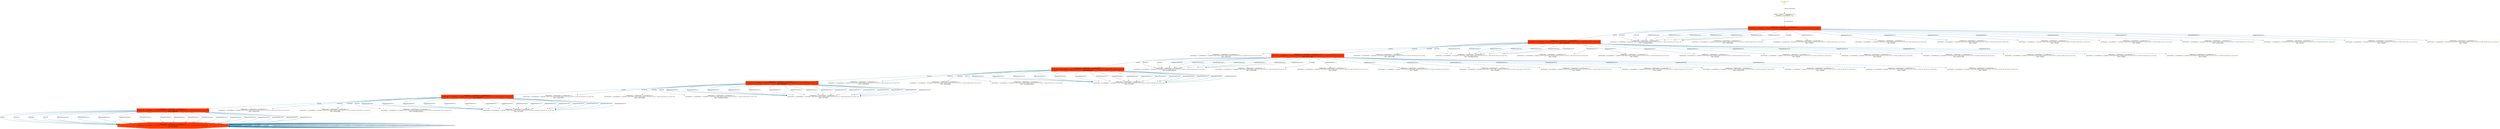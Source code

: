 digraph visited_states {
graph [nodesep=1.5, ranksep=1.5];
root [shape=invtriangle, color="#99BF38", fontsize=12, penwidth=2, label="root"];

root -> 0 [style = dotted, color = black, label="SETUP_CONSTANTS", fontsize=12];

0 [shape=box, color="#99BF38", fontsize=12, penwidth=2, label="maxX = 12,maxY = 7,normalPower = 5,\nwarpPower = 20,crashPower = 10"];

0 -> 1 [color = "#006391", label="INITIALISATION", fontsize=12];

1 [shape=box, style=filled, color="#FF3800", fontsize=12, penwidth=2, label="shipXPosition = 1,shipYPosition = 1,starXPosition = 6,\nstarYPosition = 4,currentPower = 30,astroids = \{(3\|-\>2),(3\|-\>5),(5\|-\>4),(6\|-\>4),(6\|-\>7),(7\|-\>1),(7\|-\>5),(7\|-\>7),(8\|-\>3),(10\|-\>6),(11\|-\>2),(12\|-\>5)\},\nalert = Ready"];

1 -> 2 [color = "#006391", label="moveUp", fontsize=12];
1 -> 3 [color = "#006391", label="moveDown", fontsize=12];
1 -> 4 [color = "#006391", label="moveRight", fontsize=12];
1 -> 3 [color = "#006391", label="moveLeft", fontsize=12];
1 -> 3 [color = "#006391", label="EngageWarpDrive(0,0)", fontsize=12];
1 -> 3 [color = "#006391", label="EngageWarpDrive(1,0)", fontsize=12];
1 -> 3 [color = "#006391", label="EngageWarpDrive(2,0)", fontsize=12];
1 -> 3 [color = "#006391", label="EngageWarpDrive(3,0)", fontsize=12];
1 -> 3 [color = "#006391", label="EngageWarpDrive(0,1)", fontsize=12];
1 -> 5 [color = "#006391", label="EngageWarpDrive(1,1)", fontsize=12];
1 -> 6 [color = "#006391", label="EngageWarpDrive(2,1)", fontsize=12];
1 -> 7 [color = "#006391", label="EngageWarpDrive(3,1)", fontsize=12];
1 -> 3 [color = "#006391", label="EngageWarpDrive(0,2)", fontsize=12];
1 -> 8 [color = "#006391", label="EngageWarpDrive(1,2)", fontsize=12];
1 -> 9 [color = "#006391", label="EngageWarpDrive(2,2)", fontsize=12];
1 -> 10 [color = "#006391", label="EngageWarpDrive(3,2)", fontsize=12];
1 -> 3 [color = "#006391", label="EngageWarpDrive(0,3)", fontsize=12];
1 -> 11 [color = "#006391", label="EngageWarpDrive(1,3)", fontsize=12];
1 -> 12 [color = "#006391", label="EngageWarpDrive(2,3)", fontsize=12];
1 -> 13 [color = "#006391", label="EngageWarpDrive(3,3)", fontsize=12];

2 [shape=box, style=filled, color="#FF3800", fontsize=12, penwidth=2, label="shipXPosition = 1,shipYPosition = 2,starXPosition = 6,\nstarYPosition = 4,currentPower = 25,astroids = \{(3\|-\>2),(3\|-\>5),(5\|-\>4),(6\|-\>4),(6\|-\>7),(7\|-\>1),(7\|-\>5),(7\|-\>7),(8\|-\>3),(10\|-\>6),(11\|-\>2),(12\|-\>5)\},\nalert = Moved_Up"];

2 -> 14 [color = "#006391", label="moveUp", fontsize=12];
2 -> 15 [color = "#006391", label="moveDown", fontsize=12];
2 -> 16 [color = "#006391", label="moveRight", fontsize=12];
2 -> 17 [color = "#006391", label="moveLeft", fontsize=12];
2 -> 17 [color = "#006391", label="EngageWarpDrive(0,0)", fontsize=12];
2 -> 17 [color = "#006391", label="EngageWarpDrive(1,0)", fontsize=12];
2 -> 17 [color = "#006391", label="EngageWarpDrive(2,0)", fontsize=12];
2 -> 17 [color = "#006391", label="EngageWarpDrive(3,0)", fontsize=12];
2 -> 17 [color = "#006391", label="EngageWarpDrive(0,1)", fontsize=12];
2 -> 18 [color = "#006391", label="EngageWarpDrive(1,1)", fontsize=12];
2 -> 19 [color = "#006391", label="EngageWarpDrive(2,1)", fontsize=12];
2 -> 20 [color = "#006391", label="EngageWarpDrive(3,1)", fontsize=12];
2 -> 17 [color = "#006391", label="EngageWarpDrive(0,2)", fontsize=12];
2 -> 21 [color = "#006391", label="EngageWarpDrive(1,2)", fontsize=12];
2 -> 22 [color = "#006391", label="EngageWarpDrive(2,2)", fontsize=12];
2 -> 23 [color = "#006391", label="EngageWarpDrive(3,2)", fontsize=12];
2 -> 17 [color = "#006391", label="EngageWarpDrive(0,3)", fontsize=12];
2 -> 24 [color = "#006391", label="EngageWarpDrive(1,3)", fontsize=12];
2 -> 25 [color = "#006391", label="EngageWarpDrive(2,3)", fontsize=12];
2 -> 26 [color = "#006391", label="EngageWarpDrive(3,3)", fontsize=12];

3 [shape=box, color="#F4E3C1", fontsize=12, penwidth=2, label="shipXPosition = 1,shipYPosition = 1,starXPosition = 6,\nstarYPosition = 4,currentPower = 30,astroids = \{(3\|-\>2),(3\|-\>5),(5\|-\>4),(6\|-\>4),(6\|-\>7),(7\|-\>1),(7\|-\>5),(7\|-\>7),(8\|-\>3),(10\|-\>6),(11\|-\>2),(12\|-\>5)\},\nalert = Exceeding_Boundry"];


4 [shape=box, color="#F4E3C1", fontsize=12, penwidth=2, label="shipXPosition = 2,shipYPosition = 1,starXPosition = 6,\nstarYPosition = 4,currentPower = 25,astroids = \{(3\|-\>2),(3\|-\>5),(5\|-\>4),(6\|-\>4),(6\|-\>7),(7\|-\>1),(7\|-\>5),(7\|-\>7),(8\|-\>3),(10\|-\>6),(11\|-\>2),(12\|-\>5)\},\nalert = Moved_Right"];


5 [shape=box, color="#F4E3C1", fontsize=12, penwidth=2, label="shipXPosition = 1,shipYPosition = 1,starXPosition = 6,\nstarYPosition = 4,currentPower = 10,astroids = \{(3\|-\>2),(3\|-\>5),(5\|-\>4),(6\|-\>4),(6\|-\>7),(7\|-\>1),(7\|-\>5),(7\|-\>7),(8\|-\>3),(10\|-\>6),(11\|-\>2),(12\|-\>5)\},\nalert = Warped"];


6 [shape=box, color="#F4E3C1", fontsize=12, penwidth=2, label="shipXPosition = 2,shipYPosition = 1,starXPosition = 6,\nstarYPosition = 4,currentPower = 10,astroids = \{(3\|-\>2),(3\|-\>5),(5\|-\>4),(6\|-\>4),(6\|-\>7),(7\|-\>1),(7\|-\>5),(7\|-\>7),(8\|-\>3),(10\|-\>6),(11\|-\>2),(12\|-\>5)\},\nalert = Warped"];


7 [shape=box, color="#F4E3C1", fontsize=12, penwidth=2, label="shipXPosition = 3,shipYPosition = 1,starXPosition = 6,\nstarYPosition = 4,currentPower = 10,astroids = \{(3\|-\>2),(3\|-\>5),(5\|-\>4),(6\|-\>4),(6\|-\>7),(7\|-\>1),(7\|-\>5),(7\|-\>7),(8\|-\>3),(10\|-\>6),(11\|-\>2),(12\|-\>5)\},\nalert = Warped"];


8 [shape=box, color="#F4E3C1", fontsize=12, penwidth=2, label="shipXPosition = 1,shipYPosition = 2,starXPosition = 6,\nstarYPosition = 4,currentPower = 10,astroids = \{(3\|-\>2),(3\|-\>5),(5\|-\>4),(6\|-\>4),(6\|-\>7),(7\|-\>1),(7\|-\>5),(7\|-\>7),(8\|-\>3),(10\|-\>6),(11\|-\>2),(12\|-\>5)\},\nalert = Warped"];


9 [shape=box, color="#F4E3C1", fontsize=12, penwidth=2, label="shipXPosition = 2,shipYPosition = 2,starXPosition = 6,\nstarYPosition = 4,currentPower = 10,astroids = \{(3\|-\>2),(3\|-\>5),(5\|-\>4),(6\|-\>4),(6\|-\>7),(7\|-\>1),(7\|-\>5),(7\|-\>7),(8\|-\>3),(10\|-\>6),(11\|-\>2),(12\|-\>5)\},\nalert = Warped"];


10 [shape=box, color="#F4E3C1", fontsize=12, penwidth=2, label="shipXPosition = 1,shipYPosition = 1,starXPosition = 6,\nstarYPosition = 4,currentPower = 20,astroids = \{(3\|-\>2),(3\|-\>5),(5\|-\>4),(6\|-\>4),(6\|-\>7),(7\|-\>1),(7\|-\>5),(7\|-\>7),(8\|-\>3),(10\|-\>6),(11\|-\>2),(12\|-\>5)\},\nalert = Astroid_Strike"];


11 [shape=box, color="#F4E3C1", fontsize=12, penwidth=2, label="shipXPosition = 1,shipYPosition = 3,starXPosition = 6,\nstarYPosition = 4,currentPower = 10,astroids = \{(3\|-\>2),(3\|-\>5),(5\|-\>4),(6\|-\>4),(6\|-\>7),(7\|-\>1),(7\|-\>5),(7\|-\>7),(8\|-\>3),(10\|-\>6),(11\|-\>2),(12\|-\>5)\},\nalert = Warped"];


12 [shape=box, color="#F4E3C1", fontsize=12, penwidth=2, label="shipXPosition = 2,shipYPosition = 3,starXPosition = 6,\nstarYPosition = 4,currentPower = 10,astroids = \{(3\|-\>2),(3\|-\>5),(5\|-\>4),(6\|-\>4),(6\|-\>7),(7\|-\>1),(7\|-\>5),(7\|-\>7),(8\|-\>3),(10\|-\>6),(11\|-\>2),(12\|-\>5)\},\nalert = Warped"];


13 [shape=box, color="#F4E3C1", fontsize=12, penwidth=2, label="shipXPosition = 3,shipYPosition = 3,starXPosition = 6,\nstarYPosition = 4,currentPower = 10,astroids = \{(3\|-\>2),(3\|-\>5),(5\|-\>4),(6\|-\>4),(6\|-\>7),(7\|-\>1),(7\|-\>5),(7\|-\>7),(8\|-\>3),(10\|-\>6),(11\|-\>2),(12\|-\>5)\},\nalert = Warped"];


14 [shape=box, color="#F4E3C1", fontsize=12, penwidth=2, label="shipXPosition = 1,shipYPosition = 3,starXPosition = 6,\nstarYPosition = 4,currentPower = 20,astroids = \{(3\|-\>2),(3\|-\>5),(5\|-\>4),(6\|-\>4),(6\|-\>7),(7\|-\>1),(7\|-\>5),(7\|-\>7),(8\|-\>3),(10\|-\>6),(11\|-\>2),(12\|-\>5)\},\nalert = Moved_Up"];


15 [shape=box, style=filled, color="#FF3800", fontsize=12, penwidth=2, label="shipXPosition = 1,shipYPosition = 1,starXPosition = 6,\nstarYPosition = 4,currentPower = 20,astroids = \{(3\|-\>2),(3\|-\>5),(5\|-\>4),(6\|-\>4),(6\|-\>7),(7\|-\>1),(7\|-\>5),(7\|-\>7),(8\|-\>3),(10\|-\>6),(11\|-\>2),(12\|-\>5)\},\nalert = Moved_Down"];

15 -> 27 [color = "#006391", label="moveUp", fontsize=12];
15 -> 28 [color = "#006391", label="moveDown", fontsize=12];
15 -> 29 [color = "#006391", label="moveRight", fontsize=12];
15 -> 28 [color = "#006391", label="moveLeft", fontsize=12];
15 -> 28 [color = "#006391", label="EngageWarpDrive(0,0)", fontsize=12];
15 -> 28 [color = "#006391", label="EngageWarpDrive(1,0)", fontsize=12];
15 -> 28 [color = "#006391", label="EngageWarpDrive(2,0)", fontsize=12];
15 -> 28 [color = "#006391", label="EngageWarpDrive(3,0)", fontsize=12];
15 -> 28 [color = "#006391", label="EngageWarpDrive(0,1)", fontsize=12];
15 -> 30 [color = "#006391", label="EngageWarpDrive(1,1)", fontsize=12];
15 -> 31 [color = "#006391", label="EngageWarpDrive(2,1)", fontsize=12];
15 -> 32 [color = "#006391", label="EngageWarpDrive(3,1)", fontsize=12];
15 -> 28 [color = "#006391", label="EngageWarpDrive(0,2)", fontsize=12];
15 -> 33 [color = "#006391", label="EngageWarpDrive(1,2)", fontsize=12];
15 -> 34 [color = "#006391", label="EngageWarpDrive(2,2)", fontsize=12];
15 -> 35 [color = "#006391", label="EngageWarpDrive(3,2)", fontsize=12];
15 -> 28 [color = "#006391", label="EngageWarpDrive(0,3)", fontsize=12];
15 -> 36 [color = "#006391", label="EngageWarpDrive(1,3)", fontsize=12];
15 -> 37 [color = "#006391", label="EngageWarpDrive(2,3)", fontsize=12];
15 -> 38 [color = "#006391", label="EngageWarpDrive(3,3)", fontsize=12];

16 [shape=box, color="#F4E3C1", fontsize=12, penwidth=2, label="shipXPosition = 2,shipYPosition = 2,starXPosition = 6,\nstarYPosition = 4,currentPower = 20,astroids = \{(3\|-\>2),(3\|-\>5),(5\|-\>4),(6\|-\>4),(6\|-\>7),(7\|-\>1),(7\|-\>5),(7\|-\>7),(8\|-\>3),(10\|-\>6),(11\|-\>2),(12\|-\>5)\},\nalert = Moved_Right"];


17 [shape=box, color="#F4E3C1", fontsize=12, penwidth=2, label="shipXPosition = 1,shipYPosition = 2,starXPosition = 6,\nstarYPosition = 4,currentPower = 25,astroids = \{(3\|-\>2),(3\|-\>5),(5\|-\>4),(6\|-\>4),(6\|-\>7),(7\|-\>1),(7\|-\>5),(7\|-\>7),(8\|-\>3),(10\|-\>6),(11\|-\>2),(12\|-\>5)\},\nalert = Exceeding_Boundry"];


18 [shape=box, color="#F4E3C1", fontsize=12, penwidth=2, label="shipXPosition = 1,shipYPosition = 1,starXPosition = 6,\nstarYPosition = 4,currentPower = 5,astroids = \{(3\|-\>2),(3\|-\>5),(5\|-\>4),(6\|-\>4),(6\|-\>7),(7\|-\>1),(7\|-\>5),(7\|-\>7),(8\|-\>3),(10\|-\>6),(11\|-\>2),(12\|-\>5)\},\nalert = Warped"];


19 [shape=box, color="#F4E3C1", fontsize=12, penwidth=2, label="shipXPosition = 2,shipYPosition = 1,starXPosition = 6,\nstarYPosition = 4,currentPower = 5,astroids = \{(3\|-\>2),(3\|-\>5),(5\|-\>4),(6\|-\>4),(6\|-\>7),(7\|-\>1),(7\|-\>5),(7\|-\>7),(8\|-\>3),(10\|-\>6),(11\|-\>2),(12\|-\>5)\},\nalert = Warped"];


20 [shape=box, color="#F4E3C1", fontsize=12, penwidth=2, label="shipXPosition = 3,shipYPosition = 1,starXPosition = 6,\nstarYPosition = 4,currentPower = 5,astroids = \{(3\|-\>2),(3\|-\>5),(5\|-\>4),(6\|-\>4),(6\|-\>7),(7\|-\>1),(7\|-\>5),(7\|-\>7),(8\|-\>3),(10\|-\>6),(11\|-\>2),(12\|-\>5)\},\nalert = Warped"];


21 [shape=box, color="#F4E3C1", fontsize=12, penwidth=2, label="shipXPosition = 1,shipYPosition = 2,starXPosition = 6,\nstarYPosition = 4,currentPower = 5,astroids = \{(3\|-\>2),(3\|-\>5),(5\|-\>4),(6\|-\>4),(6\|-\>7),(7\|-\>1),(7\|-\>5),(7\|-\>7),(8\|-\>3),(10\|-\>6),(11\|-\>2),(12\|-\>5)\},\nalert = Warped"];


22 [shape=box, color="#F4E3C1", fontsize=12, penwidth=2, label="shipXPosition = 2,shipYPosition = 2,starXPosition = 6,\nstarYPosition = 4,currentPower = 5,astroids = \{(3\|-\>2),(3\|-\>5),(5\|-\>4),(6\|-\>4),(6\|-\>7),(7\|-\>1),(7\|-\>5),(7\|-\>7),(8\|-\>3),(10\|-\>6),(11\|-\>2),(12\|-\>5)\},\nalert = Warped"];


23 [shape=box, color="#F4E3C1", fontsize=12, penwidth=2, label="shipXPosition = 1,shipYPosition = 2,starXPosition = 6,\nstarYPosition = 4,currentPower = 15,astroids = \{(3\|-\>2),(3\|-\>5),(5\|-\>4),(6\|-\>4),(6\|-\>7),(7\|-\>1),(7\|-\>5),(7\|-\>7),(8\|-\>3),(10\|-\>6),(11\|-\>2),(12\|-\>5)\},\nalert = Astroid_Strike"];


24 [shape=box, color="#F4E3C1", fontsize=12, penwidth=2, label="shipXPosition = 1,shipYPosition = 3,starXPosition = 6,\nstarYPosition = 4,currentPower = 5,astroids = \{(3\|-\>2),(3\|-\>5),(5\|-\>4),(6\|-\>4),(6\|-\>7),(7\|-\>1),(7\|-\>5),(7\|-\>7),(8\|-\>3),(10\|-\>6),(11\|-\>2),(12\|-\>5)\},\nalert = Warped"];


25 [shape=box, color="#F4E3C1", fontsize=12, penwidth=2, label="shipXPosition = 2,shipYPosition = 3,starXPosition = 6,\nstarYPosition = 4,currentPower = 5,astroids = \{(3\|-\>2),(3\|-\>5),(5\|-\>4),(6\|-\>4),(6\|-\>7),(7\|-\>1),(7\|-\>5),(7\|-\>7),(8\|-\>3),(10\|-\>6),(11\|-\>2),(12\|-\>5)\},\nalert = Warped"];


26 [shape=box, color="#F4E3C1", fontsize=12, penwidth=2, label="shipXPosition = 3,shipYPosition = 3,starXPosition = 6,\nstarYPosition = 4,currentPower = 5,astroids = \{(3\|-\>2),(3\|-\>5),(5\|-\>4),(6\|-\>4),(6\|-\>7),(7\|-\>1),(7\|-\>5),(7\|-\>7),(8\|-\>3),(10\|-\>6),(11\|-\>2),(12\|-\>5)\},\nalert = Warped"];


27 [shape=box, style=filled, color="#FF3800", fontsize=12, penwidth=2, label="shipXPosition = 1,shipYPosition = 2,starXPosition = 6,\nstarYPosition = 4,currentPower = 15,astroids = \{(3\|-\>2),(3\|-\>5),(5\|-\>4),(6\|-\>4),(6\|-\>7),(7\|-\>1),(7\|-\>5),(7\|-\>7),(8\|-\>3),(10\|-\>6),(11\|-\>2),(12\|-\>5)\},\nalert = Moved_Up"];

27 -> 39 [color = "#006391", label="moveUp", fontsize=12];
27 -> 40 [color = "#006391", label="moveDown", fontsize=12];
27 -> 41 [color = "#006391", label="moveRight", fontsize=12];
27 -> 42 [color = "#006391", label="moveLeft", fontsize=12];
27 -> 43 [color = "#006391", label="EngageWarpDrive(0,0)", fontsize=12];
27 -> 43 [color = "#006391", label="EngageWarpDrive(1,0)", fontsize=12];
27 -> 43 [color = "#006391", label="EngageWarpDrive(2,0)", fontsize=12];
27 -> 43 [color = "#006391", label="EngageWarpDrive(3,0)", fontsize=12];
27 -> 43 [color = "#006391", label="EngageWarpDrive(0,1)", fontsize=12];
27 -> 43 [color = "#006391", label="EngageWarpDrive(1,1)", fontsize=12];
27 -> 43 [color = "#006391", label="EngageWarpDrive(2,1)", fontsize=12];
27 -> 43 [color = "#006391", label="EngageWarpDrive(3,1)", fontsize=12];
27 -> 43 [color = "#006391", label="EngageWarpDrive(0,2)", fontsize=12];
27 -> 43 [color = "#006391", label="EngageWarpDrive(1,2)", fontsize=12];
27 -> 43 [color = "#006391", label="EngageWarpDrive(2,2)", fontsize=12];
27 -> 43 [color = "#006391", label="EngageWarpDrive(3,2)", fontsize=12];
27 -> 43 [color = "#006391", label="EngageWarpDrive(0,3)", fontsize=12];
27 -> 43 [color = "#006391", label="EngageWarpDrive(1,3)", fontsize=12];
27 -> 43 [color = "#006391", label="EngageWarpDrive(2,3)", fontsize=12];
27 -> 43 [color = "#006391", label="EngageWarpDrive(3,3)", fontsize=12];

28 [shape=box, color="#F4E3C1", fontsize=12, penwidth=2, label="shipXPosition = 1,shipYPosition = 1,starXPosition = 6,\nstarYPosition = 4,currentPower = 20,astroids = \{(3\|-\>2),(3\|-\>5),(5\|-\>4),(6\|-\>4),(6\|-\>7),(7\|-\>1),(7\|-\>5),(7\|-\>7),(8\|-\>3),(10\|-\>6),(11\|-\>2),(12\|-\>5)\},\nalert = Exceeding_Boundry"];


29 [shape=box, color="#F4E3C1", fontsize=12, penwidth=2, label="shipXPosition = 2,shipYPosition = 1,starXPosition = 6,\nstarYPosition = 4,currentPower = 15,astroids = \{(3\|-\>2),(3\|-\>5),(5\|-\>4),(6\|-\>4),(6\|-\>7),(7\|-\>1),(7\|-\>5),(7\|-\>7),(8\|-\>3),(10\|-\>6),(11\|-\>2),(12\|-\>5)\},\nalert = Moved_Right"];


30 [shape=box, color="#F4E3C1", fontsize=12, penwidth=2, label="shipXPosition = 1,shipYPosition = 1,starXPosition = 6,\nstarYPosition = 4,currentPower = 0,astroids = \{(3\|-\>2),(3\|-\>5),(5\|-\>4),(6\|-\>4),(6\|-\>7),(7\|-\>1),(7\|-\>5),(7\|-\>7),(8\|-\>3),(10\|-\>6),(11\|-\>2),(12\|-\>5)\},\nalert = Warped"];


31 [shape=box, color="#F4E3C1", fontsize=12, penwidth=2, label="shipXPosition = 2,shipYPosition = 1,starXPosition = 6,\nstarYPosition = 4,currentPower = 0,astroids = \{(3\|-\>2),(3\|-\>5),(5\|-\>4),(6\|-\>4),(6\|-\>7),(7\|-\>1),(7\|-\>5),(7\|-\>7),(8\|-\>3),(10\|-\>6),(11\|-\>2),(12\|-\>5)\},\nalert = Warped"];


32 [shape=box, color="#F4E3C1", fontsize=12, penwidth=2, label="shipXPosition = 3,shipYPosition = 1,starXPosition = 6,\nstarYPosition = 4,currentPower = 0,astroids = \{(3\|-\>2),(3\|-\>5),(5\|-\>4),(6\|-\>4),(6\|-\>7),(7\|-\>1),(7\|-\>5),(7\|-\>7),(8\|-\>3),(10\|-\>6),(11\|-\>2),(12\|-\>5)\},\nalert = Warped"];


33 [shape=box, color="#F4E3C1", fontsize=12, penwidth=2, label="shipXPosition = 1,shipYPosition = 2,starXPosition = 6,\nstarYPosition = 4,currentPower = 0,astroids = \{(3\|-\>2),(3\|-\>5),(5\|-\>4),(6\|-\>4),(6\|-\>7),(7\|-\>1),(7\|-\>5),(7\|-\>7),(8\|-\>3),(10\|-\>6),(11\|-\>2),(12\|-\>5)\},\nalert = Warped"];


34 [shape=box, color="#F4E3C1", fontsize=12, penwidth=2, label="shipXPosition = 2,shipYPosition = 2,starXPosition = 6,\nstarYPosition = 4,currentPower = 0,astroids = \{(3\|-\>2),(3\|-\>5),(5\|-\>4),(6\|-\>4),(6\|-\>7),(7\|-\>1),(7\|-\>5),(7\|-\>7),(8\|-\>3),(10\|-\>6),(11\|-\>2),(12\|-\>5)\},\nalert = Warped"];


35 [shape=box, color="#F4E3C1", fontsize=12, penwidth=2, label="shipXPosition = 1,shipYPosition = 1,starXPosition = 6,\nstarYPosition = 4,currentPower = 10,astroids = \{(3\|-\>2),(3\|-\>5),(5\|-\>4),(6\|-\>4),(6\|-\>7),(7\|-\>1),(7\|-\>5),(7\|-\>7),(8\|-\>3),(10\|-\>6),(11\|-\>2),(12\|-\>5)\},\nalert = Astroid_Strike"];


36 [shape=box, color="#F4E3C1", fontsize=12, penwidth=2, label="shipXPosition = 1,shipYPosition = 3,starXPosition = 6,\nstarYPosition = 4,currentPower = 0,astroids = \{(3\|-\>2),(3\|-\>5),(5\|-\>4),(6\|-\>4),(6\|-\>7),(7\|-\>1),(7\|-\>5),(7\|-\>7),(8\|-\>3),(10\|-\>6),(11\|-\>2),(12\|-\>5)\},\nalert = Warped"];


37 [shape=box, color="#F4E3C1", fontsize=12, penwidth=2, label="shipXPosition = 2,shipYPosition = 3,starXPosition = 6,\nstarYPosition = 4,currentPower = 0,astroids = \{(3\|-\>2),(3\|-\>5),(5\|-\>4),(6\|-\>4),(6\|-\>7),(7\|-\>1),(7\|-\>5),(7\|-\>7),(8\|-\>3),(10\|-\>6),(11\|-\>2),(12\|-\>5)\},\nalert = Warped"];


38 [shape=box, color="#F4E3C1", fontsize=12, penwidth=2, label="shipXPosition = 3,shipYPosition = 3,starXPosition = 6,\nstarYPosition = 4,currentPower = 0,astroids = \{(3\|-\>2),(3\|-\>5),(5\|-\>4),(6\|-\>4),(6\|-\>7),(7\|-\>1),(7\|-\>5),(7\|-\>7),(8\|-\>3),(10\|-\>6),(11\|-\>2),(12\|-\>5)\},\nalert = Warped"];


39 [shape=box, style=filled, color="#FF3800", fontsize=12, penwidth=2, label="shipXPosition = 1,shipYPosition = 3,starXPosition = 6,\nstarYPosition = 4,currentPower = 10,astroids = \{(3\|-\>2),(3\|-\>5),(5\|-\>4),(6\|-\>4),(6\|-\>7),(7\|-\>1),(7\|-\>5),(7\|-\>7),(8\|-\>3),(10\|-\>6),(11\|-\>2),(12\|-\>5)\},\nalert = Moved_Up"];

39 -> 44 [color = "#006391", label="moveUp", fontsize=12];
39 -> 45 [color = "#006391", label="moveDown", fontsize=12];
39 -> 46 [color = "#006391", label="moveRight", fontsize=12];
39 -> 47 [color = "#006391", label="moveLeft", fontsize=12];
39 -> 48 [color = "#006391", label="EngageWarpDrive(0,0)", fontsize=12];
39 -> 48 [color = "#006391", label="EngageWarpDrive(1,0)", fontsize=12];
39 -> 48 [color = "#006391", label="EngageWarpDrive(2,0)", fontsize=12];
39 -> 48 [color = "#006391", label="EngageWarpDrive(3,0)", fontsize=12];
39 -> 48 [color = "#006391", label="EngageWarpDrive(0,1)", fontsize=12];
39 -> 48 [color = "#006391", label="EngageWarpDrive(1,1)", fontsize=12];
39 -> 48 [color = "#006391", label="EngageWarpDrive(2,1)", fontsize=12];
39 -> 48 [color = "#006391", label="EngageWarpDrive(3,1)", fontsize=12];
39 -> 48 [color = "#006391", label="EngageWarpDrive(0,2)", fontsize=12];
39 -> 48 [color = "#006391", label="EngageWarpDrive(1,2)", fontsize=12];
39 -> 48 [color = "#006391", label="EngageWarpDrive(2,2)", fontsize=12];
39 -> 48 [color = "#006391", label="EngageWarpDrive(3,2)", fontsize=12];
39 -> 48 [color = "#006391", label="EngageWarpDrive(0,3)", fontsize=12];
39 -> 48 [color = "#006391", label="EngageWarpDrive(1,3)", fontsize=12];
39 -> 48 [color = "#006391", label="EngageWarpDrive(2,3)", fontsize=12];
39 -> 48 [color = "#006391", label="EngageWarpDrive(3,3)", fontsize=12];

40 [shape=box, color="#F4E3C1", fontsize=12, penwidth=2, label="shipXPosition = 1,shipYPosition = 1,starXPosition = 6,\nstarYPosition = 4,currentPower = 10,astroids = \{(3\|-\>2),(3\|-\>5),(5\|-\>4),(6\|-\>4),(6\|-\>7),(7\|-\>1),(7\|-\>5),(7\|-\>7),(8\|-\>3),(10\|-\>6),(11\|-\>2),(12\|-\>5)\},\nalert = Moved_Down"];


41 [shape=box, color="#F4E3C1", fontsize=12, penwidth=2, label="shipXPosition = 2,shipYPosition = 2,starXPosition = 6,\nstarYPosition = 4,currentPower = 10,astroids = \{(3\|-\>2),(3\|-\>5),(5\|-\>4),(6\|-\>4),(6\|-\>7),(7\|-\>1),(7\|-\>5),(7\|-\>7),(8\|-\>3),(10\|-\>6),(11\|-\>2),(12\|-\>5)\},\nalert = Moved_Right"];


42 [shape=box, color="#F4E3C1", fontsize=12, penwidth=2, label="shipXPosition = 1,shipYPosition = 2,starXPosition = 6,\nstarYPosition = 4,currentPower = 15,astroids = \{(3\|-\>2),(3\|-\>5),(5\|-\>4),(6\|-\>4),(6\|-\>7),(7\|-\>1),(7\|-\>5),(7\|-\>7),(8\|-\>3),(10\|-\>6),(11\|-\>2),(12\|-\>5)\},\nalert = Exceeding_Boundry"];


43 [shape=box, color="#F4E3C1", fontsize=12, penwidth=2, label="shipXPosition = 1,shipYPosition = 2,starXPosition = 6,\nstarYPosition = 4,currentPower = 15,astroids = \{(3\|-\>2),(3\|-\>5),(5\|-\>4),(6\|-\>4),(6\|-\>7),(7\|-\>1),(7\|-\>5),(7\|-\>7),(8\|-\>3),(10\|-\>6),(11\|-\>2),(12\|-\>5)\},\nalert = No_Power"];


44 [shape=box, style=filled, color="#FF3800", fontsize=12, penwidth=2, label="shipXPosition = 1,shipYPosition = 4,starXPosition = 6,\nstarYPosition = 4,currentPower = 5,astroids = \{(3\|-\>2),(3\|-\>5),(5\|-\>4),(6\|-\>4),(6\|-\>7),(7\|-\>1),(7\|-\>5),(7\|-\>7),(8\|-\>3),(10\|-\>6),(11\|-\>2),(12\|-\>5)\},\nalert = Moved_Up"];

44 -> 49 [color = "#006391", label="moveUp", fontsize=12];
44 -> 50 [color = "#006391", label="moveDown", fontsize=12];
44 -> 51 [color = "#006391", label="moveRight", fontsize=12];
44 -> 52 [color = "#006391", label="moveLeft", fontsize=12];
44 -> 53 [color = "#006391", label="EngageWarpDrive(0,0)", fontsize=12];
44 -> 53 [color = "#006391", label="EngageWarpDrive(1,0)", fontsize=12];
44 -> 53 [color = "#006391", label="EngageWarpDrive(2,0)", fontsize=12];
44 -> 53 [color = "#006391", label="EngageWarpDrive(3,0)", fontsize=12];
44 -> 53 [color = "#006391", label="EngageWarpDrive(0,1)", fontsize=12];
44 -> 53 [color = "#006391", label="EngageWarpDrive(1,1)", fontsize=12];
44 -> 53 [color = "#006391", label="EngageWarpDrive(2,1)", fontsize=12];
44 -> 53 [color = "#006391", label="EngageWarpDrive(3,1)", fontsize=12];
44 -> 53 [color = "#006391", label="EngageWarpDrive(0,2)", fontsize=12];
44 -> 53 [color = "#006391", label="EngageWarpDrive(1,2)", fontsize=12];
44 -> 53 [color = "#006391", label="EngageWarpDrive(2,2)", fontsize=12];
44 -> 53 [color = "#006391", label="EngageWarpDrive(3,2)", fontsize=12];
44 -> 53 [color = "#006391", label="EngageWarpDrive(0,3)", fontsize=12];
44 -> 53 [color = "#006391", label="EngageWarpDrive(1,3)", fontsize=12];
44 -> 53 [color = "#006391", label="EngageWarpDrive(2,3)", fontsize=12];
44 -> 53 [color = "#006391", label="EngageWarpDrive(3,3)", fontsize=12];

45 [shape=box, color="#F4E3C1", fontsize=12, penwidth=2, label="shipXPosition = 1,shipYPosition = 2,starXPosition = 6,\nstarYPosition = 4,currentPower = 5,astroids = \{(3\|-\>2),(3\|-\>5),(5\|-\>4),(6\|-\>4),(6\|-\>7),(7\|-\>1),(7\|-\>5),(7\|-\>7),(8\|-\>3),(10\|-\>6),(11\|-\>2),(12\|-\>5)\},\nalert = Moved_Down"];


46 [shape=box, color="#F4E3C1", fontsize=12, penwidth=2, label="shipXPosition = 2,shipYPosition = 3,starXPosition = 6,\nstarYPosition = 4,currentPower = 5,astroids = \{(3\|-\>2),(3\|-\>5),(5\|-\>4),(6\|-\>4),(6\|-\>7),(7\|-\>1),(7\|-\>5),(7\|-\>7),(8\|-\>3),(10\|-\>6),(11\|-\>2),(12\|-\>5)\},\nalert = Moved_Right"];


47 [shape=box, color="#F4E3C1", fontsize=12, penwidth=2, label="shipXPosition = 1,shipYPosition = 3,starXPosition = 6,\nstarYPosition = 4,currentPower = 10,astroids = \{(3\|-\>2),(3\|-\>5),(5\|-\>4),(6\|-\>4),(6\|-\>7),(7\|-\>1),(7\|-\>5),(7\|-\>7),(8\|-\>3),(10\|-\>6),(11\|-\>2),(12\|-\>5)\},\nalert = Exceeding_Boundry"];


48 [shape=box, color="#F4E3C1", fontsize=12, penwidth=2, label="shipXPosition = 1,shipYPosition = 3,starXPosition = 6,\nstarYPosition = 4,currentPower = 10,astroids = \{(3\|-\>2),(3\|-\>5),(5\|-\>4),(6\|-\>4),(6\|-\>7),(7\|-\>1),(7\|-\>5),(7\|-\>7),(8\|-\>3),(10\|-\>6),(11\|-\>2),(12\|-\>5)\},\nalert = No_Power"];


49 [shape=box, style=filled, color="#FF3800", fontsize=12, penwidth=2, label="shipXPosition = 1,shipYPosition = 5,starXPosition = 6,\nstarYPosition = 4,currentPower = 0,astroids = \{(3\|-\>2),(3\|-\>5),(5\|-\>4),(6\|-\>4),(6\|-\>7),(7\|-\>1),(7\|-\>5),(7\|-\>7),(8\|-\>3),(10\|-\>6),(11\|-\>2),(12\|-\>5)\},\nalert = Moved_Up"];

49 -> 54 [color = "#006391", label="moveUp", fontsize=12];
49 -> 54 [color = "#006391", label="moveDown", fontsize=12];
49 -> 54 [color = "#006391", label="moveRight", fontsize=12];
49 -> 54 [color = "#006391", label="moveLeft", fontsize=12];
49 -> 54 [color = "#006391", label="EngageWarpDrive(0,0)", fontsize=12];
49 -> 54 [color = "#006391", label="EngageWarpDrive(1,0)", fontsize=12];
49 -> 54 [color = "#006391", label="EngageWarpDrive(2,0)", fontsize=12];
49 -> 54 [color = "#006391", label="EngageWarpDrive(3,0)", fontsize=12];
49 -> 54 [color = "#006391", label="EngageWarpDrive(0,1)", fontsize=12];
49 -> 54 [color = "#006391", label="EngageWarpDrive(1,1)", fontsize=12];
49 -> 54 [color = "#006391", label="EngageWarpDrive(2,1)", fontsize=12];
49 -> 54 [color = "#006391", label="EngageWarpDrive(3,1)", fontsize=12];
49 -> 54 [color = "#006391", label="EngageWarpDrive(0,2)", fontsize=12];
49 -> 54 [color = "#006391", label="EngageWarpDrive(1,2)", fontsize=12];
49 -> 54 [color = "#006391", label="EngageWarpDrive(2,2)", fontsize=12];
49 -> 54 [color = "#006391", label="EngageWarpDrive(3,2)", fontsize=12];
49 -> 54 [color = "#006391", label="EngageWarpDrive(0,3)", fontsize=12];
49 -> 54 [color = "#006391", label="EngageWarpDrive(1,3)", fontsize=12];
49 -> 54 [color = "#006391", label="EngageWarpDrive(2,3)", fontsize=12];
49 -> 54 [color = "#006391", label="EngageWarpDrive(3,3)", fontsize=12];

50 [shape=box, color="#F4E3C1", fontsize=12, penwidth=2, label="shipXPosition = 1,shipYPosition = 3,starXPosition = 6,\nstarYPosition = 4,currentPower = 0,astroids = \{(3\|-\>2),(3\|-\>5),(5\|-\>4),(6\|-\>4),(6\|-\>7),(7\|-\>1),(7\|-\>5),(7\|-\>7),(8\|-\>3),(10\|-\>6),(11\|-\>2),(12\|-\>5)\},\nalert = Moved_Down"];


51 [shape=box, color="#F4E3C1", fontsize=12, penwidth=2, label="shipXPosition = 2,shipYPosition = 4,starXPosition = 6,\nstarYPosition = 4,currentPower = 0,astroids = \{(3\|-\>2),(3\|-\>5),(5\|-\>4),(6\|-\>4),(6\|-\>7),(7\|-\>1),(7\|-\>5),(7\|-\>7),(8\|-\>3),(10\|-\>6),(11\|-\>2),(12\|-\>5)\},\nalert = Moved_Right"];


52 [shape=box, color="#F4E3C1", fontsize=12, penwidth=2, label="shipXPosition = 1,shipYPosition = 4,starXPosition = 6,\nstarYPosition = 4,currentPower = 5,astroids = \{(3\|-\>2),(3\|-\>5),(5\|-\>4),(6\|-\>4),(6\|-\>7),(7\|-\>1),(7\|-\>5),(7\|-\>7),(8\|-\>3),(10\|-\>6),(11\|-\>2),(12\|-\>5)\},\nalert = Exceeding_Boundry"];


53 [shape=box, color="#F4E3C1", fontsize=12, penwidth=2, label="shipXPosition = 1,shipYPosition = 4,starXPosition = 6,\nstarYPosition = 4,currentPower = 5,astroids = \{(3\|-\>2),(3\|-\>5),(5\|-\>4),(6\|-\>4),(6\|-\>7),(7\|-\>1),(7\|-\>5),(7\|-\>7),(8\|-\>3),(10\|-\>6),(11\|-\>2),(12\|-\>5)\},\nalert = No_Power"];


54 [shape=doubleoctagon, style=filled, color="#FF3800", fontsize=12, penwidth=2, label="shipXPosition = 1,shipYPosition = 5,starXPosition = 6,\nstarYPosition = 4,currentPower = 0,astroids = \{(3\|-\>2),(3\|-\>5),(5\|-\>4),(6\|-\>4),(6\|-\>7),(7\|-\>1),(7\|-\>5),(7\|-\>7),(8\|-\>3),(10\|-\>6),(11\|-\>2),(12\|-\>5)\},\nalert = No_Power"];

54 -> 54 [color = "#006391", label="moveUp", fontsize=12];
54 -> 54 [color = "#006391", label="moveDown", fontsize=12];
54 -> 54 [color = "#006391", label="moveRight", fontsize=12];
54 -> 54 [color = "#006391", label="moveLeft", fontsize=12];
54 -> 54 [color = "#006391", label="EngageWarpDrive(0,0)", fontsize=12];
54 -> 54 [color = "#006391", label="EngageWarpDrive(1,0)", fontsize=12];
54 -> 54 [color = "#006391", label="EngageWarpDrive(2,0)", fontsize=12];
54 -> 54 [color = "#006391", label="EngageWarpDrive(3,0)", fontsize=12];
54 -> 54 [color = "#006391", label="EngageWarpDrive(0,1)", fontsize=12];
54 -> 54 [color = "#006391", label="EngageWarpDrive(1,1)", fontsize=12];
54 -> 54 [color = "#006391", label="EngageWarpDrive(2,1)", fontsize=12];
54 -> 54 [color = "#006391", label="EngageWarpDrive(3,1)", fontsize=12];
54 -> 54 [color = "#006391", label="EngageWarpDrive(0,2)", fontsize=12];
54 -> 54 [color = "#006391", label="EngageWarpDrive(1,2)", fontsize=12];
54 -> 54 [color = "#006391", label="EngageWarpDrive(2,2)", fontsize=12];
54 -> 54 [color = "#006391", label="EngageWarpDrive(3,2)", fontsize=12];
54 -> 54 [color = "#006391", label="EngageWarpDrive(0,3)", fontsize=12];
54 -> 54 [color = "#006391", label="EngageWarpDrive(1,3)", fontsize=12];
54 -> 54 [color = "#006391", label="EngageWarpDrive(2,3)", fontsize=12];
54 -> 54 [color = "#006391", label="EngageWarpDrive(3,3)", fontsize=12];

}
